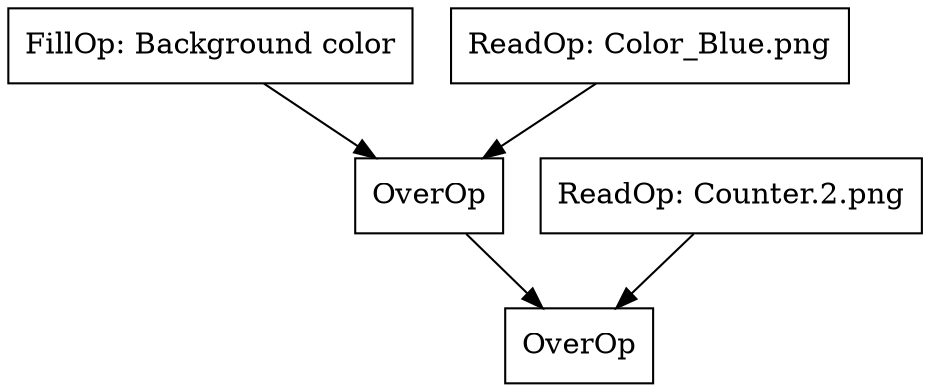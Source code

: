 digraph CompositeTracks {
    FillOp [shape=box, label="FillOp: Background color"]
    ReadOp [shape=box, label="ReadOp: Color_Blue.png"]
    ReadOp2 [shape=box, label="ReadOp: Counter.2.png"]
    OverOp [shape=box, label="OverOp"]
    OverOp2 [shape=box, label="OverOp"]
    FillOp -> OverOp;
    ReadOp -> OverOp;
    OverOp -> OverOp2;
    ReadOp2 -> OverOp2;
}
